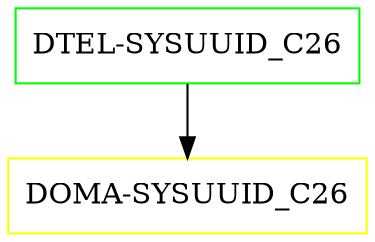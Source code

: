 digraph G {
  "DTEL-SYSUUID_C26" [shape=box,color=green];
  "DOMA-SYSUUID_C26" [shape=box,color=yellow,URL="./DOMA_SYSUUID_C26.html"];
  "DTEL-SYSUUID_C26" -> "DOMA-SYSUUID_C26";
}
